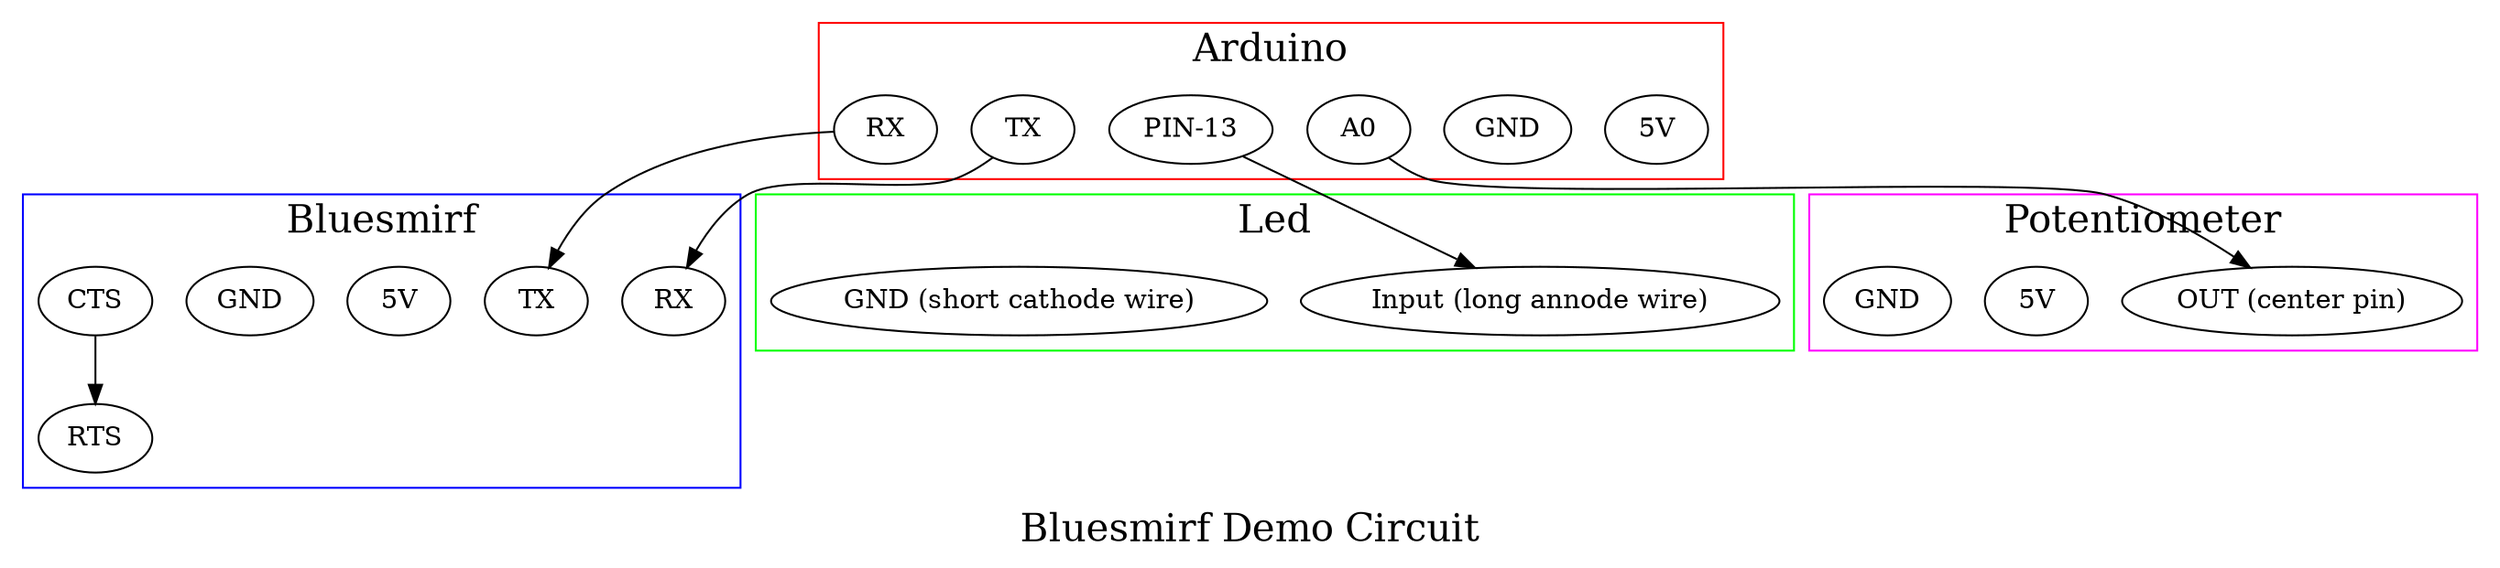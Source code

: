 digraph ROBOTEERS_CIRCUIT
{
	label="Bluesmirf Demo Circuit";
	fontsize=20;

	subgraph cluster_Arduino
	{
		label="Arduino";
		color=red;

		Arduino_vdd5 [label="5V"];
		Arduino_gnd  [label="GND"];
		Arduino_tx   [label="TX"];
		Arduino_rx   [label="RX"];
		Arduino_13   [label="PIN-13"];
		Arduino_A0   [label="A0"];
	}
	Arduino_tx -> Bluesmirf_rx;
	Arduino_rx -> Bluesmirf_tx;
	Arduino_A0 -> Pot_out;
	Arduino_13 -> Led_annode;

	subgraph cluster_Bluesmirf
	{
		label="Bluesmirf";
		color=blue;

		Bluesmirf_vdd        [label="5V"];
		Bluesmirf_gnd        [label="GND"];
		Bluesmirf_tx         [label="TX"];
		Bluesmirf_rx         [label="RX"];
		Bluesmirf_rts        [label="RTS"];
		Bluesmirf_cts        [label="CTS"];
	}
	Bluesmirf_cts -> Bluesmirf_rts;

	subgraph cluster_Potentiometer
	{
		label="Potentiometer";
		color=magenta;

		Pot_vdd [label="5V"];
		Pot_gnd [label="GND"];
		Pot_out [label="OUT (center pin)"];
	}

	subgraph cluster_Led
	{
		label="Led";
		color=green;

		Led_annode  [label="Input (long annode wire)"];
		Led_cathode [label="GND (short cathode wire)"];
	}
}
